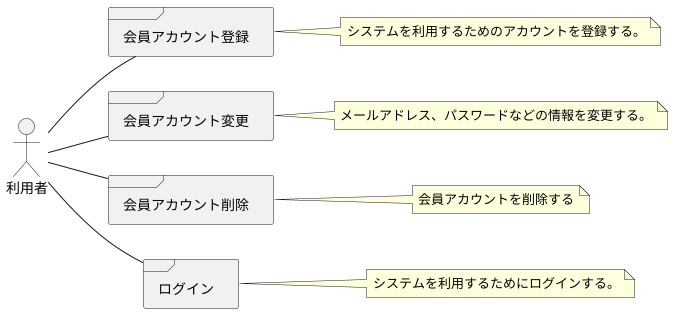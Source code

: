 @startuml UsageScene

left to right direction

actor 利用者

frame 会員アカウント登録
note right of 会員アカウント登録
システムを利用するためのアカウントを登録する。
end note

frame 会員アカウント変更
note right of 会員アカウント変更
メールアドレス、パスワードなどの情報を変更する。
end note

frame 会員アカウント削除
note right of 会員アカウント削除
会員アカウントを削除する
end note

frame ログイン
note right of ログイン
システムを利用するためにログインする。
end note

利用者 -- 会員アカウント登録
利用者 -- 会員アカウント変更
利用者 -- 会員アカウント削除
利用者 -- ログイン

@enduml
